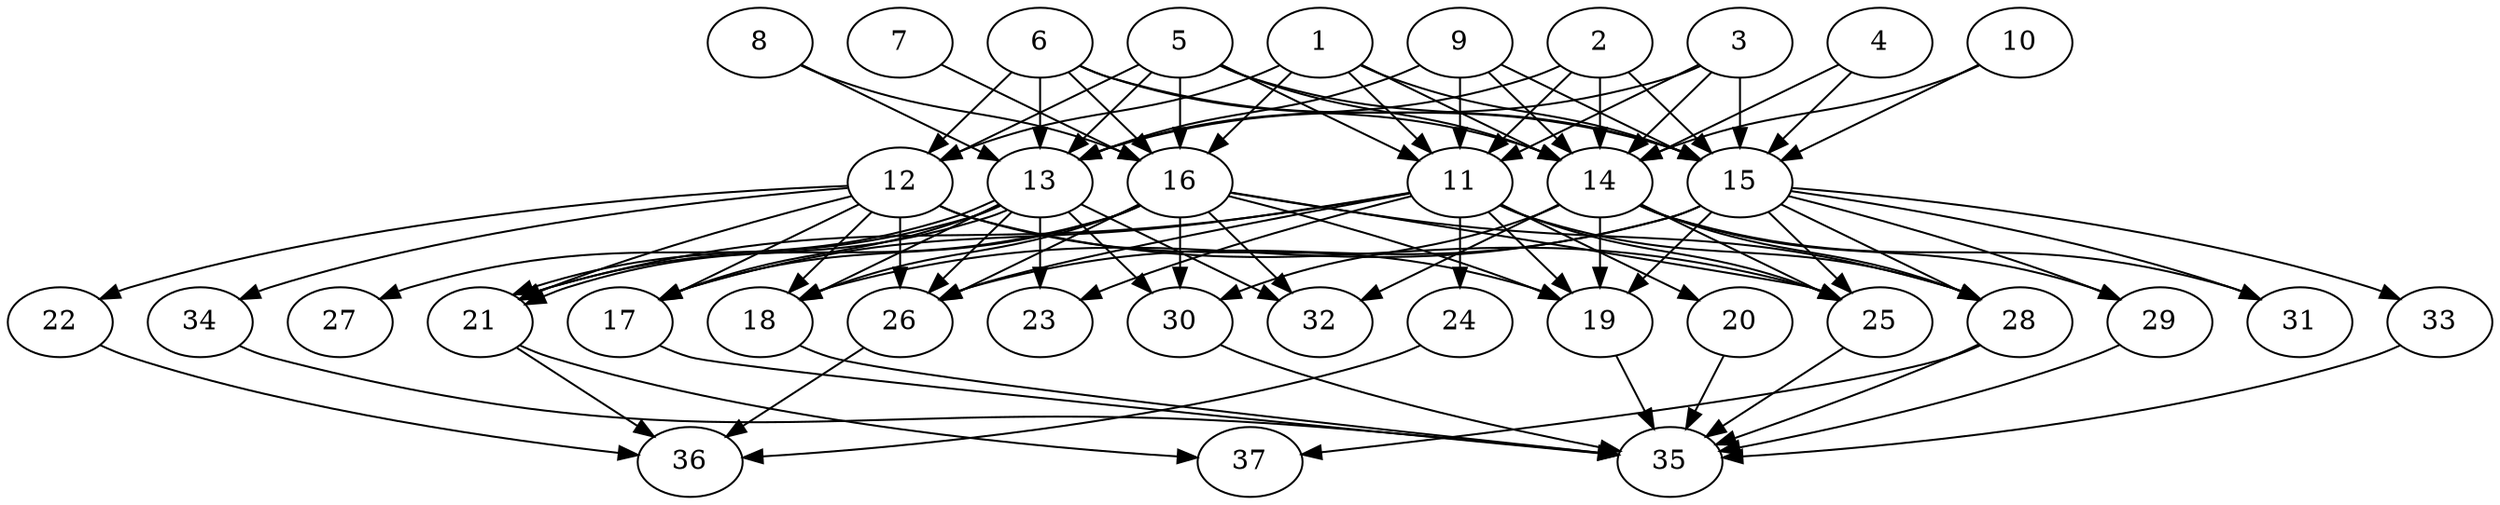// DAG (tier=3-complex, mode=compute, n=37, ccr=0.492, fat=0.820, density=0.789, regular=0.285, jump=0.249, mindata=1048576, maxdata=16777216)
// DAG automatically generated by daggen at Sun Aug 24 16:33:34 2025
// /home/ermia/Project/Environments/daggen/bin/daggen --dot --ccr 0.492 --fat 0.820 --regular 0.285 --density 0.789 --jump 0.249 --mindata 1048576 --maxdata 16777216 -n 37 
digraph G {
  1 [size="3571227098576681172992", alpha="0.06", expect_size="1785613549288340586496"]
  1 -> 11 [size ="1869110451372032"]
  1 -> 12 [size ="1869110451372032"]
  1 -> 14 [size ="1869110451372032"]
  1 -> 15 [size ="1869110451372032"]
  1 -> 16 [size ="1869110451372032"]
  2 [size="2492655305257128034304", alpha="0.13", expect_size="1246327652628564017152"]
  2 -> 11 [size ="1470724988469248"]
  2 -> 13 [size ="1470724988469248"]
  2 -> 14 [size ="1470724988469248"]
  2 -> 15 [size ="1470724988469248"]
  3 [size="10129741460304560128", alpha="0.06", expect_size="5064870730152280064"]
  3 -> 11 [size ="37453196951552"]
  3 -> 13 [size ="37453196951552"]
  3 -> 14 [size ="37453196951552"]
  3 -> 15 [size ="37453196951552"]
  4 [size="2053325237755734528", alpha="0.05", expect_size="1026662618877867264"]
  4 -> 14 [size ="2066917854543872"]
  4 -> 15 [size ="2066917854543872"]
  5 [size="1521020384644968", alpha="0.18", expect_size="760510192322484"]
  5 -> 11 [size ="48964774658048"]
  5 -> 12 [size ="48964774658048"]
  5 -> 13 [size ="48964774658048"]
  5 -> 14 [size ="48964774658048"]
  5 -> 15 [size ="48964774658048"]
  5 -> 16 [size ="48964774658048"]
  6 [size="4851323511009762304", alpha="0.20", expect_size="2425661755504881152"]
  6 -> 12 [size ="1783464709849088"]
  6 -> 13 [size ="1783464709849088"]
  6 -> 14 [size ="1783464709849088"]
  6 -> 15 [size ="1783464709849088"]
  6 -> 16 [size ="1783464709849088"]
  7 [size="851747095167874629632", alpha="0.14", expect_size="425873547583937314816"]
  7 -> 16 [size ="718837007777792"]
  8 [size="552440230936552931328", alpha="0.07", expect_size="276220115468276465664"]
  8 -> 13 [size ="538617160138752"]
  8 -> 16 [size ="538617160138752"]
  9 [size="168379015674601280", alpha="0.18", expect_size="84189507837300640"]
  9 -> 11 [size ="62199255007232"]
  9 -> 13 [size ="62199255007232"]
  9 -> 14 [size ="62199255007232"]
  9 -> 15 [size ="62199255007232"]
  10 [size="18528796026591948", alpha="0.10", expect_size="9264398013295974"]
  10 -> 14 [size ="438496867123200"]
  10 -> 15 [size ="438496867123200"]
  11 [size="210987165809840800", alpha="0.05", expect_size="105493582904920400"]
  11 -> 17 [size ="276191932055552"]
  11 -> 19 [size ="276191932055552"]
  11 -> 20 [size ="276191932055552"]
  11 -> 21 [size ="276191932055552"]
  11 -> 23 [size ="276191932055552"]
  11 -> 24 [size ="276191932055552"]
  11 -> 25 [size ="276191932055552"]
  11 -> 26 [size ="276191932055552"]
  11 -> 28 [size ="276191932055552"]
  12 [size="22169861031736636", alpha="0.10", expect_size="11084930515868318"]
  12 -> 17 [size ="409282071756800"]
  12 -> 18 [size ="409282071756800"]
  12 -> 19 [size ="409282071756800"]
  12 -> 21 [size ="409282071756800"]
  12 -> 22 [size ="409282071756800"]
  12 -> 25 [size ="409282071756800"]
  12 -> 26 [size ="409282071756800"]
  12 -> 34 [size ="409282071756800"]
  13 [size="7171063590437536", alpha="0.02", expect_size="3585531795218768"]
  13 -> 17 [size ="181616794140672"]
  13 -> 18 [size ="181616794140672"]
  13 -> 21 [size ="181616794140672"]
  13 -> 21 [size ="181616794140672"]
  13 -> 23 [size ="181616794140672"]
  13 -> 26 [size ="181616794140672"]
  13 -> 27 [size ="181616794140672"]
  13 -> 30 [size ="181616794140672"]
  13 -> 32 [size ="181616794140672"]
  14 [size="286496184455015040", alpha="0.19", expect_size="143248092227507520"]
  14 -> 19 [size ="505011658293248"]
  14 -> 25 [size ="505011658293248"]
  14 -> 28 [size ="505011658293248"]
  14 -> 29 [size ="505011658293248"]
  14 -> 30 [size ="505011658293248"]
  14 -> 31 [size ="505011658293248"]
  14 -> 32 [size ="505011658293248"]
  15 [size="713911014802270978048", alpha="0.19", expect_size="356955507401135489024"]
  15 -> 18 [size ="639027246006272"]
  15 -> 19 [size ="639027246006272"]
  15 -> 25 [size ="639027246006272"]
  15 -> 26 [size ="639027246006272"]
  15 -> 28 [size ="639027246006272"]
  15 -> 29 [size ="639027246006272"]
  15 -> 31 [size ="639027246006272"]
  15 -> 33 [size ="639027246006272"]
  16 [size="132747202988298320", alpha="0.05", expect_size="66373601494149160"]
  16 -> 17 [size ="79474376835072"]
  16 -> 18 [size ="79474376835072"]
  16 -> 19 [size ="79474376835072"]
  16 -> 21 [size ="79474376835072"]
  16 -> 25 [size ="79474376835072"]
  16 -> 26 [size ="79474376835072"]
  16 -> 28 [size ="79474376835072"]
  16 -> 30 [size ="79474376835072"]
  16 -> 32 [size ="79474376835072"]
  17 [size="843218683387155841024", alpha="0.19", expect_size="421609341693577920512"]
  17 -> 35 [size ="714030561886208"]
  18 [size="1904559146304406272", alpha="0.18", expect_size="952279573152203136"]
  18 -> 35 [size ="844574750670848"]
  19 [size="3321757654900921073664", alpha="0.05", expect_size="1660878827450460536832"]
  19 -> 35 [size ="1781019262844928"]
  20 [size="1746311987198951424", alpha="0.05", expect_size="873155993599475712"]
  20 -> 35 [size ="11601243537408"]
  21 [size="2990873650751928", alpha="0.13", expect_size="1495436825375964"]
  21 -> 36 [size ="181851062796288"]
  21 -> 37 [size ="181851062796288"]
  22 [size="100477177887195136000", alpha="0.15", expect_size="50238588943597568000"]
  22 -> 36 [size ="172902632652800"]
  23 [size="45223793127617400", alpha="0.20", expect_size="22611896563808700"]
  24 [size="3372624557524385792000", alpha="0.08", expect_size="1686312278762192896000"]
  24 -> 36 [size ="1799155299123200"]
  25 [size="4446879530530998583296", alpha="0.11", expect_size="2223439765265499291648"]
  25 -> 35 [size ="2163350540648448"]
  26 [size="126104528552243840", alpha="0.20", expect_size="63052264276121920"]
  26 -> 36 [size ="57626725449728"]
  27 [size="4179928597240620253184", alpha="0.19", expect_size="2089964298620310126592"]
  28 [size="2076310983570344", alpha="0.11", expect_size="1038155491785172"]
  28 -> 35 [size ="250536053964800"]
  28 -> 37 [size ="250536053964800"]
  29 [size="172271302370273952", alpha="0.08", expect_size="86135651185136976"]
  29 -> 35 [size ="98059144921088"]
  30 [size="59979305773708864", alpha="0.18", expect_size="29989652886854432"]
  30 -> 35 [size ="25955032629248"]
  31 [size="64926030757888000000", alpha="0.02", expect_size="32463015378944000000"]
  32 [size="22301552578426268", alpha="0.16", expect_size="11150776289213134"]
  33 [size="35961401101038716", alpha="0.12", expect_size="17980700550519358"]
  33 -> 35 [size ="643280815521792"]
  34 [size="2378825288476372992", alpha="0.12", expect_size="1189412644238186496"]
  34 -> 35 [size ="953423356755968"]
  35 [size="26578083216904064", alpha="0.14", expect_size="13289041608452032"]
  36 [size="3044650480457572417536", alpha="0.00", expect_size="1522325240228786208768"]
  37 [size="270793811194930003968", alpha="0.08", expect_size="135396905597465001984"]
}
